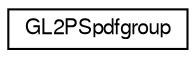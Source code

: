 digraph G
{
  edge [fontname="FreeSans",fontsize="10",labelfontname="FreeSans",labelfontsize="10"];
  node [fontname="FreeSans",fontsize="10",shape=record];
  rankdir="LR";
  Node1 [label="GL2PSpdfgroup",height=0.2,width=0.4,color="black", fillcolor="white", style="filled",URL="$struct_g_l2_p_spdfgroup.html"];
}
